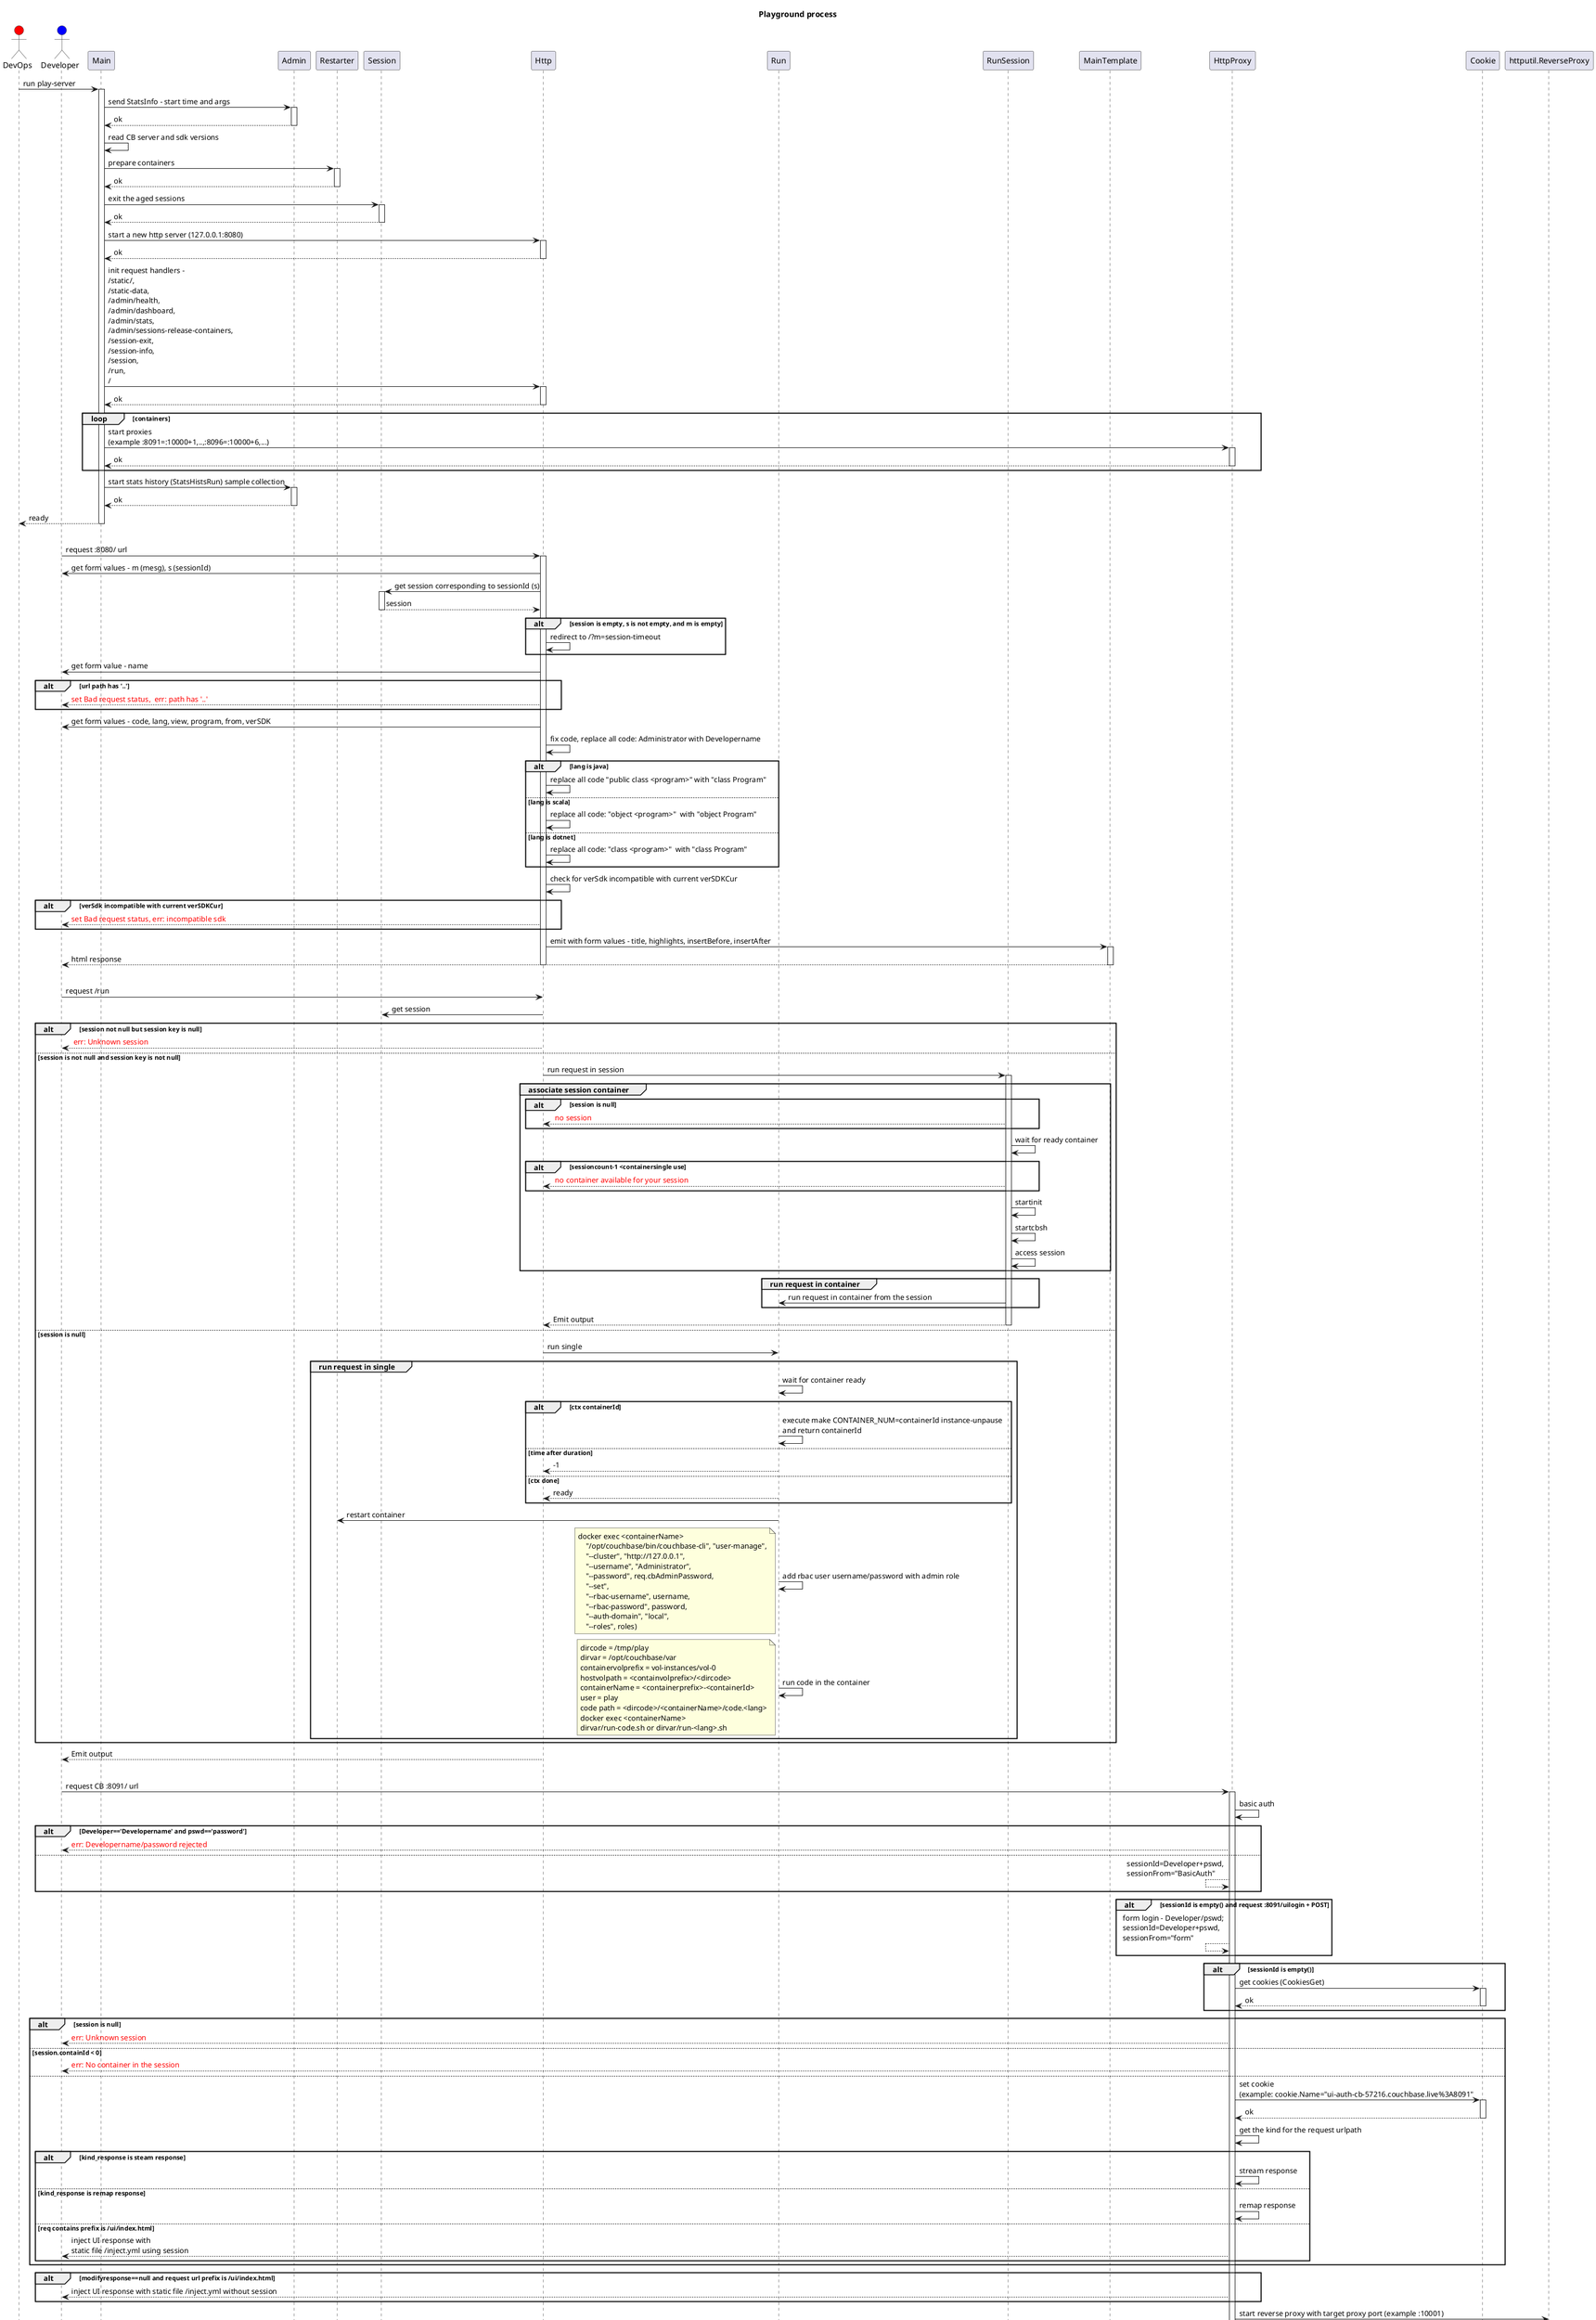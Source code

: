 @startuml Playground
title Playground process
skinparam Style strict
actor DevOps #red
actor Developer #blue
participant Main
participant Admin
participant Restarter
participant Session
participant Http
participant Run
participant RunSession
participant MainTemplate
participant HttpProxy
participant Cookie
participant httputil.ReverseProxy


DevOps -> Main : run play-server
activate Main
Main -> Admin ++ : send StatsInfo - start time and args
return ok
Main -> Main : read CB server and sdk versions
Main -> Restarter ++ : prepare containers
return ok
Main -> Session ++ : exit the aged sessions
return ok
 
Main -> Http ++ : start a new http server (127.0.0.1:8080)
return ok
Main -> Http ++ : init request handlers - \n/static/, \n/static-data, \n/admin/health, \n/admin/dashboard, \n/admin/stats, \n/admin/sessions-release-containers, \n/session-exit, \n/session-info, \n/session, \n/run, \n/
return ok
loop containers
    Main -> HttpProxy ++ : start proxies \n(example :8091=:10000+1,..,:8096=:10000+6,...)
    return ok        
end
Main -> Admin ++ : start stats history (StatsHistsRun) sample collection
return ok
DevOps <-- Main : ready
deactivate Main
|||

Developer -> Http ++:  request :8080/ url
Http -> Developer : get form values - m (mesg), s (sessionId) 
Http -> Session ++ : get session corresponding to sessionId (s)
return session
alt session is empty, s is not empty, and m is empty
    Http -> Http : redirect to /?m=session-timeout
end
Http -> Developer : get form value - name
alt url path has '..'
    Developer <-- Http: <font color="red">set Bad request status,  err: path has '..'
end
Http -> Developer : get form values - code, lang, view, program, from, verSDK 
Http -> Http : fix code, replace all code: Administrator with Developername
alt lang is java
   Http -> Http : replace all code "public class <program>" with "class Program"
else lang is scala
   Http -> Http : replace all code: "object <program>"  with "object Program"
else lang is dotnet
    Http -> Http : replace all code: "class <program>"  with "class Program"
end
Http -> Http : check for verSdk incompatible with current verSDKCur
alt verSdk incompatible with current verSDKCur
    Developer <-- Http :  <font color="red">set Bad request status, err: incompatible sdk
end
Http -> MainTemplate ++ : emit with form values - title, highlights, insertBefore, insertAfter
Developer <-- MainTemplate : html response
deactivate MainTemplate
deactivate Http

|||

Developer -> Http : request /run
Http -> Session : get session
alt session not null but session key is null 
    Developer <-- Http : <font color="red"> err: Unknown session
else session is not null and session key is not null
    Http -> RunSession ++ : run request in session
    group associate session container
        alt session is null
            Http <-- RunSession : <font color="red"> no session
        end
        RunSession -> RunSession : wait for ready container
        alt  sessioncount-1 <containersingle use
            Http <-- RunSession : <font color="red"> no container available for your session
        end
        RunSession -> RunSession : startinit
        RunSession -> RunSession : startcbsh
        RunSession -> RunSession : access session
    end group
    group run request in container
        RunSession -> Run : run request in container from the session
    end group
    Http <-- RunSession : Emit output
    RunSession --
else session is null
    Http -> Run : run single
    group run request in single
        Run -> Run : wait for container ready
        alt ctx containerId
            Run -> Run : execute make CONTAINER_NUM=containerId instance-unpause \nand return containerId
        else time after duration
            Http <-- Run : -1
        else ctx done
            Http <-- Run : ready
        end
        Run -> Restarter : restart container
        Run -> Run : add rbac user username/password with admin role
        note left
            docker exec <containerName>
                "/opt/couchbase/bin/couchbase-cli", "user-manage",
                "--cluster", "http://127.0.0.1",
                "--username", "Administrator",
                "--password", req.cbAdminPassword,
                "--set",
                "--rbac-username", username,
                "--rbac-password", password,
                "--auth-domain", "local",
                "--roles", roles)
        end note
        Run -> Run: run code in the container
        note left
            dircode = /tmp/play
            dirvar = /opt/couchbase/var
            containervolprefix = vol-instances/vol-0
            hostvolpath = <containvolprefix>/<dircode>
            containerName = <containerprefix>-<containerId>
            user = play
            code path = <dircode>/<containerName>/code.<lang>
            docker exec <containerName> 
            dirvar/run-code.sh or dirvar/run-<lang>.sh
        end note
    end group
end
Developer <-- Http : Emit output


|||
Developer -> HttpProxy ++:  request CB :8091/ url
HttpProxy -> HttpProxy: basic auth
alt Developer=='Developername' and pswd=='password'
   Developer <-- HttpProxy : <font color="red">err: Developername/password rejected
else
    HttpProxy <-- HttpProxy : sessionId=Developer+pswd, \nsessionFrom="BasicAuth"
end
alt sessionId is empty() and request :8091/uilogin + POST
    HttpProxy <-- HttpProxy : form login - Developer/pswd; \nsessionId=Developer+pswd, \nsessionFrom="form"
end
alt sessionId is empty()
    HttpProxy -> Cookie ++ : get cookies (CookiesGet)
    return ok
end
alt session is null
    Developer <-- HttpProxy : <font color="red">err: Unknown session
else session.containId < 0
    Developer <-- HttpProxy : <font color="red">err: No container in the session
else
    HttpProxy -> Cookie ++: set cookie \n(example: cookie.Name="ui-auth-cb-57216.couchbase.live%3A8091"
    return ok
    HttpProxy -> HttpProxy: get the kind for the request urlpath
    alt kind_response is steam response
        HttpProxy -> HttpProxy : stream response
    else kind_response is remap response
        HttpProxy -> HttpProxy : remap response
    else req contains prefix is /ui/index.html
        Developer <-- HttpProxy : inject UI response with \nstatic file /inject.yml using session
    end
end
alt modifyresponse==null and request url prefix is /ui/index.html
    Developer <-- HttpProxy : inject UI response with static file /inject.yml without session
end
HttpProxy -> httputil.ReverseProxy : start reverse proxy with target proxy port (example :10001)
Developer <-- HttpProxy : serve http

@enduml